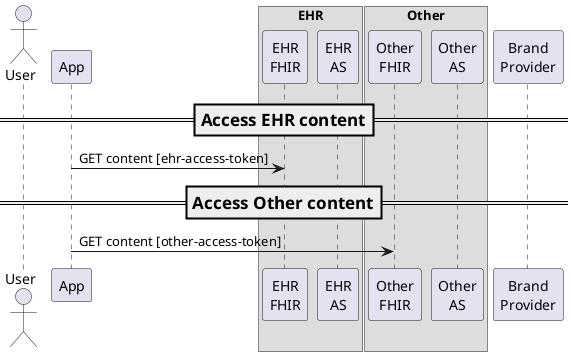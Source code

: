 @startuml

actor User
participant "App" as App
box EHR
    participant  "EHR\nFHIR" as EhrFHIR
    participant  "EHR\nAS" as EhrAS
end box
box Other
    participant  "Other\nFHIR" as OtherFHIR
    participant  "Other\nAS" as OtherAS
end box
participant  "Brand\nProvider" as BrandProvider

=== Access EHR content ==
App -> EhrFHIR: GET content [ehr-access-token]

=== Access Other content ==
App -> OtherFHIR: GET content [other-access-token]

@enduml